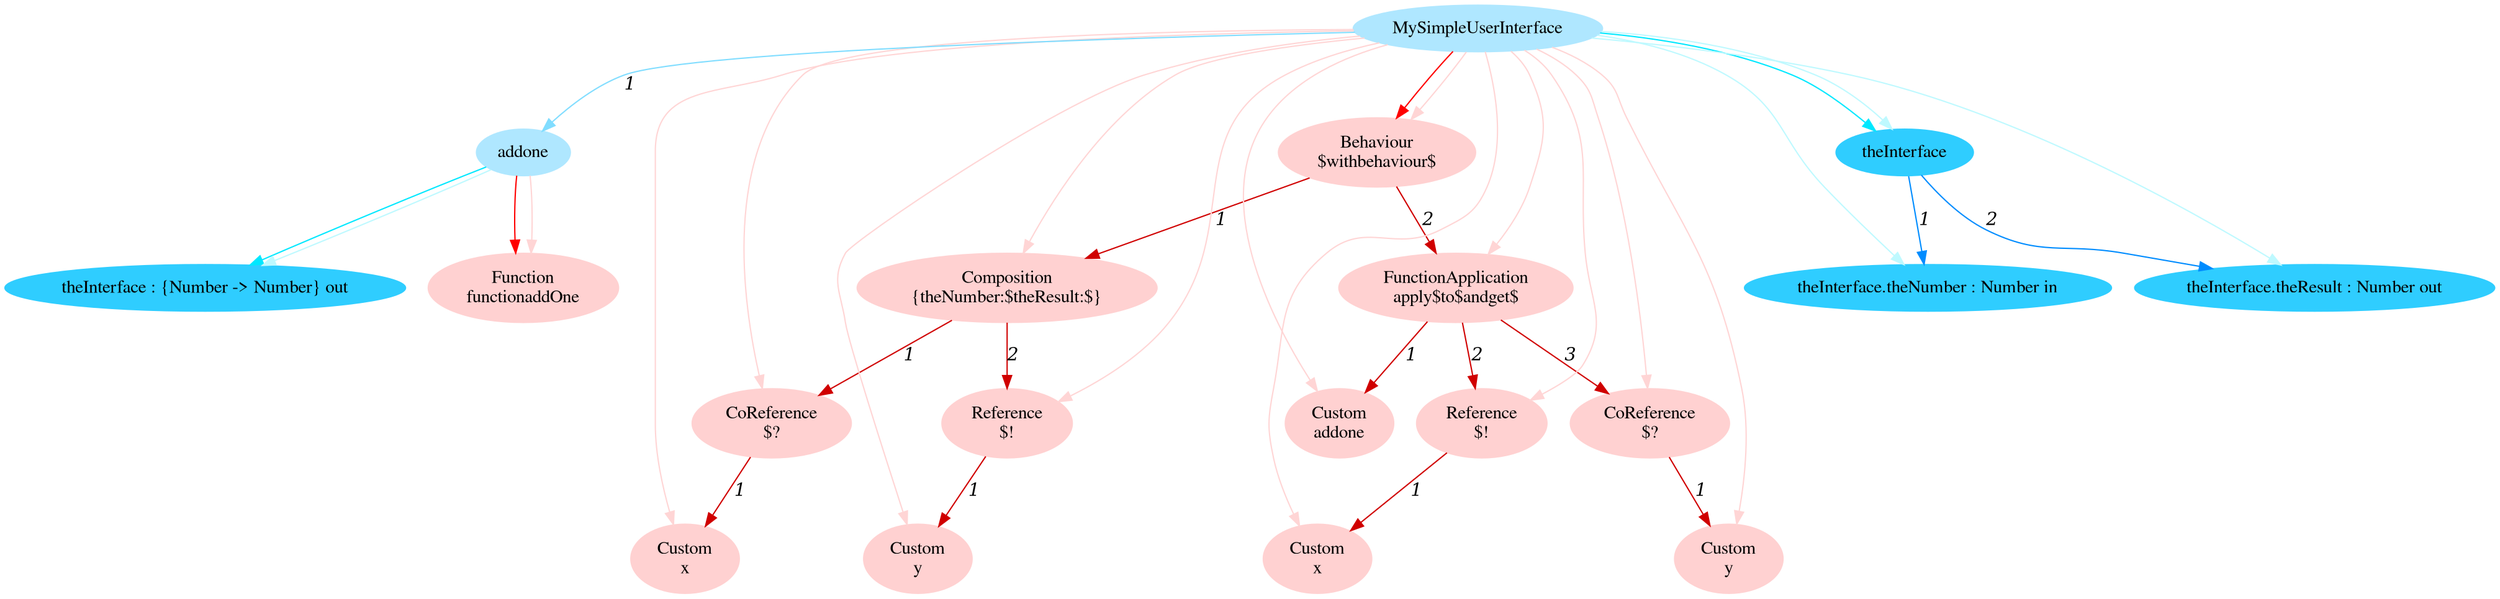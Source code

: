 digraph g{node_5442 [shape="ellipse", style="filled", color="#ffd1d1", fontname="Times", label="Function
functionaddOne" ]
node_5455 [shape="ellipse", style="filled", color="#ffd1d1", fontname="Times", label="Behaviour
$withbehaviour$" ]
node_5457 [shape="ellipse", style="filled", color="#ffd1d1", fontname="Times", label="Composition
{theNumber:$theResult:$}" ]
node_5459 [shape="ellipse", style="filled", color="#ffd1d1", fontname="Times", label="CoReference
$?" ]
node_5461 [shape="ellipse", style="filled", color="#ffd1d1", fontname="Times", label="Custom
x" ]
node_5464 [shape="ellipse", style="filled", color="#ffd1d1", fontname="Times", label="Reference
$!" ]
node_5466 [shape="ellipse", style="filled", color="#ffd1d1", fontname="Times", label="Custom
y" ]
node_5471 [shape="ellipse", style="filled", color="#ffd1d1", fontname="Times", label="FunctionApplication
apply$to$andget$" ]
node_5473 [shape="ellipse", style="filled", color="#ffd1d1", fontname="Times", label="Custom
addone" ]
node_5475 [shape="ellipse", style="filled", color="#ffd1d1", fontname="Times", label="Reference
$!" ]
node_5477 [shape="ellipse", style="filled", color="#ffd1d1", fontname="Times", label="Custom
x" ]
node_5480 [shape="ellipse", style="filled", color="#ffd1d1", fontname="Times", label="CoReference
$?" ]
node_5482 [shape="ellipse", style="filled", color="#ffd1d1", fontname="Times", label="Custom
y" ]
node_5437 [shape="ellipse", style="filled", color="#afe7ff", fontname="Times", label="MySimpleUserInterface" ]
node_5438 [shape="ellipse", style="filled", color="#afe7ff", fontname="Times", label="addone" ]
node_5439 [shape="ellipse", style="filled", color="#2fcdff", fontname="Times", label="theInterface : {Number -> Number} out" ]
node_5446 [shape="ellipse", style="filled", color="#2fcdff", fontname="Times", label="theInterface" ]
node_5447 [shape="ellipse", style="filled", color="#2fcdff", fontname="Times", label="theInterface.theNumber : Number in" ]
node_5449 [shape="ellipse", style="filled", color="#2fcdff", fontname="Times", label="theInterface.theResult : Number out" ]
node_5459 -> node_5461 [dir=forward, arrowHead=normal, fontname="Times-Italic", arrowsize=1, color="#d00000", label="1",  headlabel="", taillabel="" ]
node_5464 -> node_5466 [dir=forward, arrowHead=normal, fontname="Times-Italic", arrowsize=1, color="#d00000", label="1",  headlabel="", taillabel="" ]
node_5457 -> node_5459 [dir=forward, arrowHead=normal, fontname="Times-Italic", arrowsize=1, color="#d00000", label="1",  headlabel="", taillabel="" ]
node_5457 -> node_5464 [dir=forward, arrowHead=normal, fontname="Times-Italic", arrowsize=1, color="#d00000", label="2",  headlabel="", taillabel="" ]
node_5475 -> node_5477 [dir=forward, arrowHead=normal, fontname="Times-Italic", arrowsize=1, color="#d00000", label="1",  headlabel="", taillabel="" ]
node_5480 -> node_5482 [dir=forward, arrowHead=normal, fontname="Times-Italic", arrowsize=1, color="#d00000", label="1",  headlabel="", taillabel="" ]
node_5471 -> node_5473 [dir=forward, arrowHead=normal, fontname="Times-Italic", arrowsize=1, color="#d00000", label="1",  headlabel="", taillabel="" ]
node_5471 -> node_5475 [dir=forward, arrowHead=normal, fontname="Times-Italic", arrowsize=1, color="#d00000", label="2",  headlabel="", taillabel="" ]
node_5471 -> node_5480 [dir=forward, arrowHead=normal, fontname="Times-Italic", arrowsize=1, color="#d00000", label="3",  headlabel="", taillabel="" ]
node_5455 -> node_5457 [dir=forward, arrowHead=normal, fontname="Times-Italic", arrowsize=1, color="#d00000", label="1",  headlabel="", taillabel="" ]
node_5455 -> node_5471 [dir=forward, arrowHead=normal, fontname="Times-Italic", arrowsize=1, color="#d00000", label="2",  headlabel="", taillabel="" ]
node_5438 -> node_5442 [dir=forward, arrowHead=normal, fontname="Times-Italic", arrowsize=1, color="#ff0000", label="",  headlabel="", taillabel="" ]
node_5437 -> node_5455 [dir=forward, arrowHead=normal, fontname="Times-Italic", arrowsize=1, color="#ff0000", label="",  headlabel="", taillabel="" ]
node_5438 -> node_5442 [dir=forward, arrowHead=normal, fontname="Times-Italic", arrowsize=1, color="#ffd5d5", label="",  headlabel="", taillabel="" ]
node_5437 -> node_5455 [dir=forward, arrowHead=normal, fontname="Times-Italic", arrowsize=1, color="#ffd5d5", label="",  headlabel="", taillabel="" ]
node_5437 -> node_5457 [dir=forward, arrowHead=normal, fontname="Times-Italic", arrowsize=1, color="#ffd5d5", label="",  headlabel="", taillabel="" ]
node_5437 -> node_5459 [dir=forward, arrowHead=normal, fontname="Times-Italic", arrowsize=1, color="#ffd5d5", label="",  headlabel="", taillabel="" ]
node_5437 -> node_5461 [dir=forward, arrowHead=normal, fontname="Times-Italic", arrowsize=1, color="#ffd5d5", label="",  headlabel="", taillabel="" ]
node_5437 -> node_5464 [dir=forward, arrowHead=normal, fontname="Times-Italic", arrowsize=1, color="#ffd5d5", label="",  headlabel="", taillabel="" ]
node_5437 -> node_5466 [dir=forward, arrowHead=normal, fontname="Times-Italic", arrowsize=1, color="#ffd5d5", label="",  headlabel="", taillabel="" ]
node_5437 -> node_5471 [dir=forward, arrowHead=normal, fontname="Times-Italic", arrowsize=1, color="#ffd5d5", label="",  headlabel="", taillabel="" ]
node_5437 -> node_5473 [dir=forward, arrowHead=normal, fontname="Times-Italic", arrowsize=1, color="#ffd5d5", label="",  headlabel="", taillabel="" ]
node_5437 -> node_5475 [dir=forward, arrowHead=normal, fontname="Times-Italic", arrowsize=1, color="#ffd5d5", label="",  headlabel="", taillabel="" ]
node_5437 -> node_5477 [dir=forward, arrowHead=normal, fontname="Times-Italic", arrowsize=1, color="#ffd5d5", label="",  headlabel="", taillabel="" ]
node_5437 -> node_5480 [dir=forward, arrowHead=normal, fontname="Times-Italic", arrowsize=1, color="#ffd5d5", label="",  headlabel="", taillabel="" ]
node_5437 -> node_5482 [dir=forward, arrowHead=normal, fontname="Times-Italic", arrowsize=1, color="#ffd5d5", label="",  headlabel="", taillabel="" ]
node_5438 -> node_5439 [dir=forward, arrowHead=normal, fontname="Times-Italic", arrowsize=1, color="#00e8ff", label="",  headlabel="", taillabel="" ]
node_5437 -> node_5446 [dir=forward, arrowHead=normal, fontname="Times-Italic", arrowsize=1, color="#00e8ff", label="",  headlabel="", taillabel="" ]
node_5438 -> node_5439 [dir=forward, arrowHead=normal, fontname="Times-Italic", arrowsize=1, color="#bef9ff", label="",  headlabel="", taillabel="" ]
node_5437 -> node_5447 [dir=forward, arrowHead=normal, fontname="Times-Italic", arrowsize=1, color="#bef9ff", label="",  headlabel="", taillabel="" ]
node_5437 -> node_5449 [dir=forward, arrowHead=normal, fontname="Times-Italic", arrowsize=1, color="#bef9ff", label="",  headlabel="", taillabel="" ]
node_5437 -> node_5446 [dir=forward, arrowHead=normal, fontname="Times-Italic", arrowsize=1, color="#bef9ff", label="",  headlabel="", taillabel="" ]
node_5446 -> node_5447 [dir=forward, arrowHead=normal, fontname="Times-Italic", arrowsize=1, color="#008cff", label="1",  headlabel="", taillabel="" ]
node_5446 -> node_5449 [dir=forward, arrowHead=normal, fontname="Times-Italic", arrowsize=1, color="#008cff", label="2",  headlabel="", taillabel="" ]
node_5437 -> node_5438 [dir=forward, arrowHead=normal, fontname="Times-Italic", arrowsize=1, color="#81ddff", label="1",  headlabel="", taillabel="" ]
}